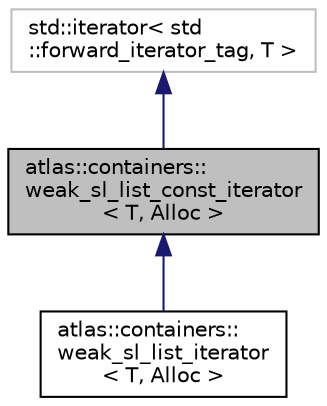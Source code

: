 digraph "atlas::containers::weak_sl_list_const_iterator&lt; T, Alloc &gt;"
{
  edge [fontname="Helvetica",fontsize="10",labelfontname="Helvetica",labelfontsize="10"];
  node [fontname="Helvetica",fontsize="10",shape=record];
  Node1 [label="atlas::containers::\lweak_sl_list_const_iterator\l\< T, Alloc \>",height=0.2,width=0.4,color="black", fillcolor="grey75", style="filled", fontcolor="black"];
  Node2 -> Node1 [dir="back",color="midnightblue",fontsize="10",style="solid",fontname="Helvetica"];
  Node2 [label="std::iterator\< std\l::forward_iterator_tag, T \>",height=0.2,width=0.4,color="grey75", fillcolor="white", style="filled"];
  Node1 -> Node3 [dir="back",color="midnightblue",fontsize="10",style="solid",fontname="Helvetica"];
  Node3 [label="atlas::containers::\lweak_sl_list_iterator\l\< T, Alloc \>",height=0.2,width=0.4,color="black", fillcolor="white", style="filled",URL="$structatlas_1_1containers_1_1weak__sl__list__iterator.html"];
}
